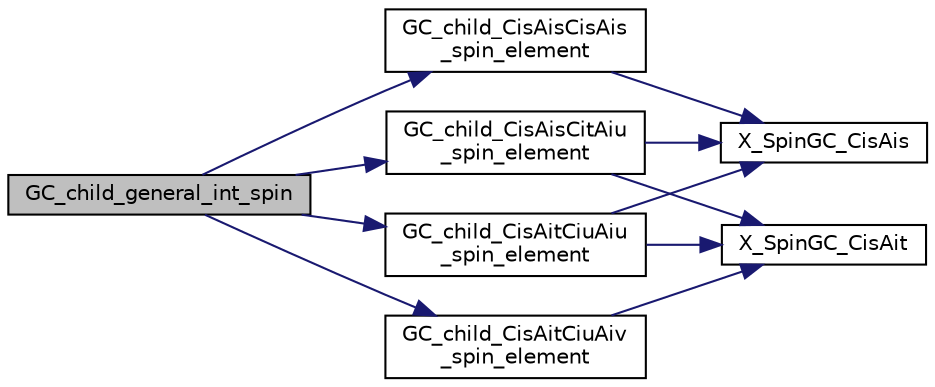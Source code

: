 digraph "GC_child_general_int_spin"
{
 // INTERACTIVE_SVG=YES
  edge [fontname="Helvetica",fontsize="10",labelfontname="Helvetica",labelfontsize="10"];
  node [fontname="Helvetica",fontsize="10",shape=record];
  rankdir="LR";
  Node1 [label="GC_child_general_int_spin",height=0.2,width=0.4,color="black", fillcolor="grey75", style="filled", fontcolor="black"];
  Node1 -> Node2 [color="midnightblue",fontsize="10",style="solid",fontname="Helvetica"];
  Node2 [label="GC_child_CisAisCisAis\l_spin_element",height=0.2,width=0.4,color="black", fillcolor="white", style="filled",URL="$mltply_8c.html#aa25730bebedaef0567be1d1d3a2aa9f7"];
  Node2 -> Node3 [color="midnightblue",fontsize="10",style="solid",fontname="Helvetica"];
  Node3 [label="X_SpinGC_CisAis",height=0.2,width=0.4,color="black", fillcolor="white", style="filled",URL="$mltply_8c.html#a5d9e5a462ca77248cbae177465fa02c3"];
  Node1 -> Node4 [color="midnightblue",fontsize="10",style="solid",fontname="Helvetica"];
  Node4 [label="GC_child_CisAisCitAiu\l_spin_element",height=0.2,width=0.4,color="black", fillcolor="white", style="filled",URL="$mltply_8c.html#af675fc77ae3b652589d52ff3fa667b77"];
  Node4 -> Node5 [color="midnightblue",fontsize="10",style="solid",fontname="Helvetica"];
  Node5 [label="X_SpinGC_CisAit",height=0.2,width=0.4,color="black", fillcolor="white", style="filled",URL="$mltply_8c.html#a707ac2de8043df3be28fcf3c81c44362"];
  Node4 -> Node3 [color="midnightblue",fontsize="10",style="solid",fontname="Helvetica"];
  Node1 -> Node6 [color="midnightblue",fontsize="10",style="solid",fontname="Helvetica"];
  Node6 [label="GC_child_CisAitCiuAiu\l_spin_element",height=0.2,width=0.4,color="black", fillcolor="white", style="filled",URL="$mltply_8c.html#a220085102d48735b8111fe704e5d5993"];
  Node6 -> Node3 [color="midnightblue",fontsize="10",style="solid",fontname="Helvetica"];
  Node6 -> Node5 [color="midnightblue",fontsize="10",style="solid",fontname="Helvetica"];
  Node1 -> Node7 [color="midnightblue",fontsize="10",style="solid",fontname="Helvetica"];
  Node7 [label="GC_child_CisAitCiuAiv\l_spin_element",height=0.2,width=0.4,color="black", fillcolor="white", style="filled",URL="$mltply_8c.html#a1b6c6239f632e04606cf340f024d2ed3"];
  Node7 -> Node5 [color="midnightblue",fontsize="10",style="solid",fontname="Helvetica"];
}
